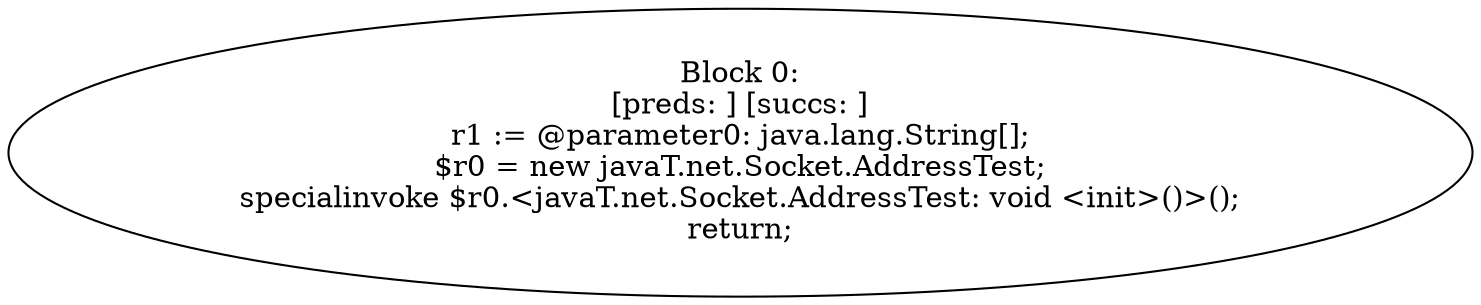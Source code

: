 digraph "unitGraph" {
    "Block 0:
[preds: ] [succs: ]
r1 := @parameter0: java.lang.String[];
$r0 = new javaT.net.Socket.AddressTest;
specialinvoke $r0.<javaT.net.Socket.AddressTest: void <init>()>();
return;
"
}
